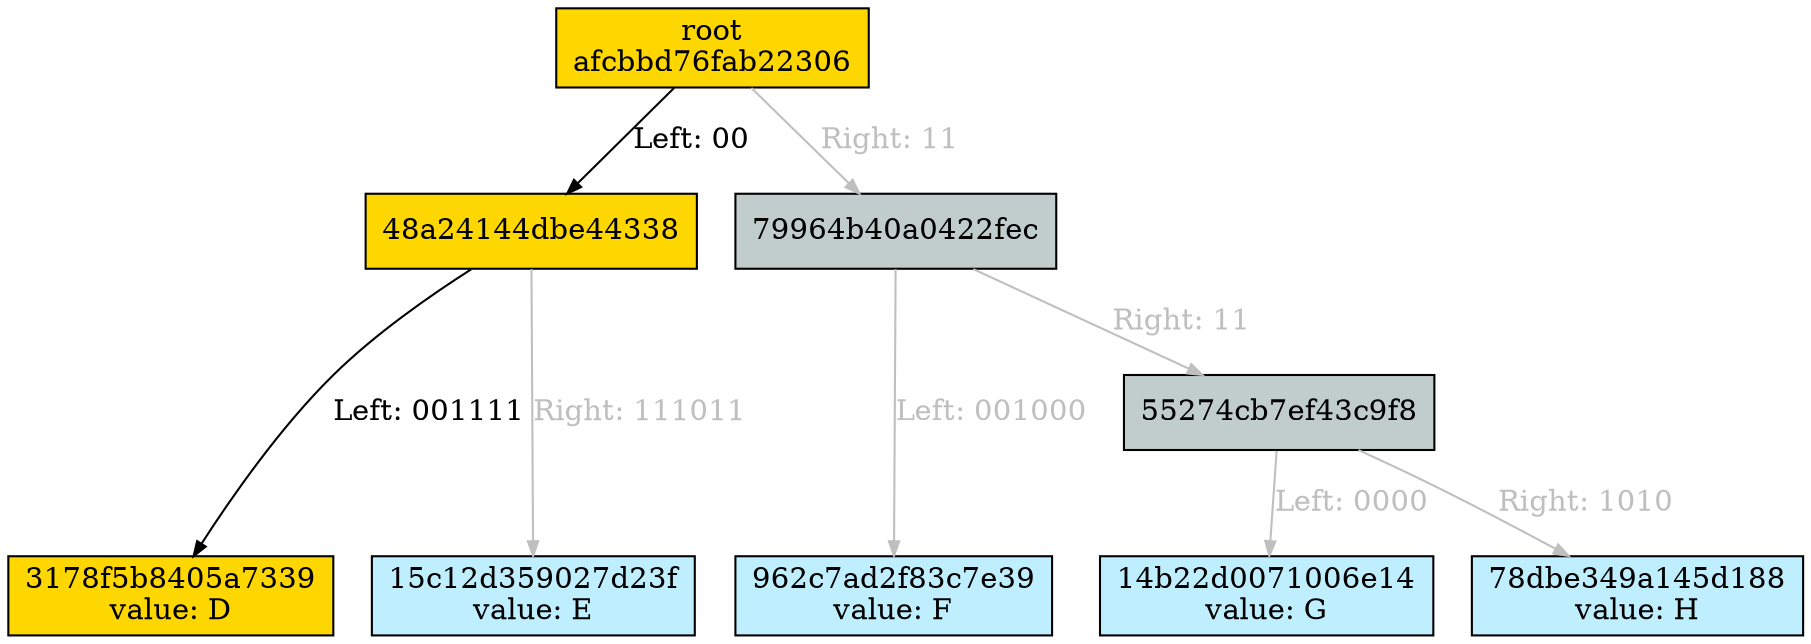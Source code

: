 Digraph merkletree {

hafcbbd76fab22306 -> h48a24144dbe44338 [arrowsize=0.7 color=black fontcolor=black label="Left: 00\l" nojustify=true ];
h48a24144dbe44338 -> h3178f5b8405a7339 [arrowsize=0.7 color=black fontcolor=black label="Left: 001111" nojustify=true ];
h48a24144dbe44338 -> h15c12d359027d23f [arrowsize=0.7 color=gray75 fontcolor=gray75 label="Right: 111011" nojustify=true ];
hafcbbd76fab22306 -> h79964b40a0422fec [arrowsize=0.7 color=gray75 fontcolor=gray75 label="Right: 11\l" nojustify=true ];
h79964b40a0422fec -> h962c7ad2f83c7e39 [arrowsize=0.7 color=gray75 fontcolor=gray75 label="Left: 001000" nojustify=true ];
h79964b40a0422fec -> h55274cb7ef43c9f8 [arrowsize=0.7 color=gray75 fontcolor=gray75 label="Right: 11\l" nojustify=true ];
h55274cb7ef43c9f8 -> h14b22d0071006e14 [arrowsize=0.7 color=gray75 fontcolor=gray75 label="Left: 0000" nojustify=true ];
h55274cb7ef43c9f8 -> h78dbe349a145d188 [arrowsize=0.7 color=gray75 fontcolor=gray75 label="Right: 1010" nojustify=true ];

Subgraph depth_0 {
rank=same

hafcbbd76fab22306 [fillcolor=gold1 label="root\nafcbbd76fab22306" ordering=out shape=box style=filled ];
}


Subgraph depth_2 {
rank=same

h48a24144dbe44338 [fillcolor=gold1 label="48a24144dbe44338" ordering=out shape=box style=filled ];
h79964b40a0422fec [fillcolor=azure3 label="79964b40a0422fec" ordering=out shape=box style=filled ];
}


Subgraph depth_256 {
rank=same

h3178f5b8405a7339 [fillcolor=gold1 label="3178f5b8405a7339\nvalue: D" ordering=out shape=box style=filled ];
h15c12d359027d23f [fillcolor=lightblue1 label="15c12d359027d23f\nvalue: E" ordering=out shape=box style=filled ];
h962c7ad2f83c7e39 [fillcolor=lightblue1 label="962c7ad2f83c7e39\nvalue: F" ordering=out shape=box style=filled ];
h14b22d0071006e14 [fillcolor=lightblue1 label="14b22d0071006e14\nvalue: G" ordering=out shape=box style=filled ];
h78dbe349a145d188 [fillcolor=lightblue1 label="78dbe349a145d188\nvalue: H" ordering=out shape=box style=filled ];
}


Subgraph depth_4 {
rank=same

h55274cb7ef43c9f8 [fillcolor=azure3 label="55274cb7ef43c9f8" ordering=out shape=box style=filled ];
}

}
